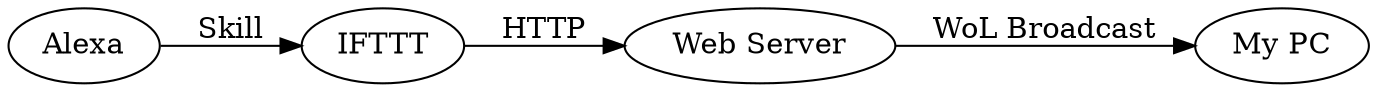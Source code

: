 digraph G {
 rankdir="LR";
 Alexa -> IFTTT [ label="Skill" ];
 IFTTT -> "Web Server" [ label="HTTP" ];
 "Web Server" -> "My PC" [ label="WoL Broadcast" ];
}
